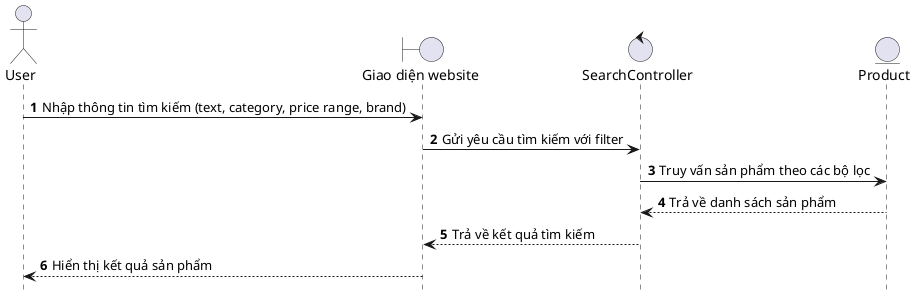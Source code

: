 @startuml SearchProduct

hide footbox
autonumber
actor User as user
boundary "Giao diện website" as web
control "SearchController" as controller
entity "Product" as productEntity

user -> web: Nhập thông tin tìm kiếm (text, category, price range, brand)
web -> controller: Gửi yêu cầu tìm kiếm với filter
controller -> productEntity: Truy vấn sản phẩm theo các bộ lọc
productEntity --> controller: Trả về danh sách sản phẩm
controller --> web: Trả về kết quả tìm kiếm
web --> user: Hiển thị kết quả sản phẩm

@enduml
